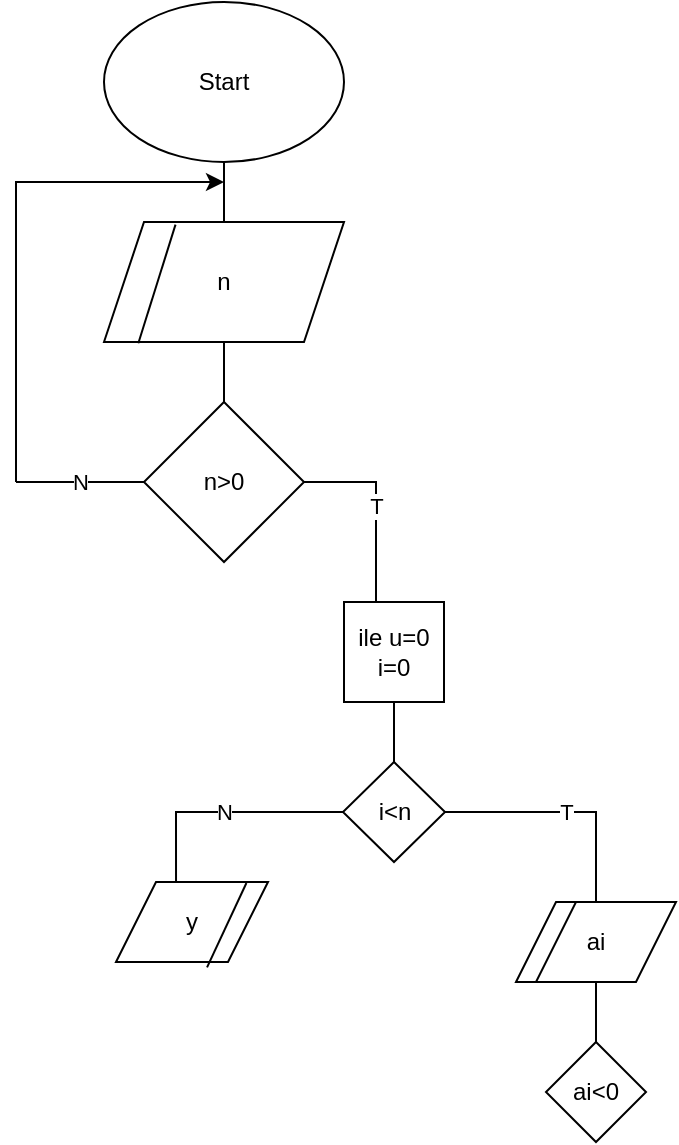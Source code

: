<mxfile version="21.0.2" type="device"><diagram name="Strona-1" id="quxq1jQO9VW5lNWUc72D"><mxGraphModel dx="957" dy="549" grid="1" gridSize="10" guides="1" tooltips="1" connect="1" arrows="1" fold="1" page="1" pageScale="1" pageWidth="827" pageHeight="1169" math="0" shadow="0"><root><mxCell id="0"/><mxCell id="1" parent="0"/><mxCell id="TdxbILTN6br_U339cijW-1" value="Start" style="ellipse;whiteSpace=wrap;html=1;" vertex="1" parent="1"><mxGeometry x="354" width="120" height="80" as="geometry"/></mxCell><mxCell id="TdxbILTN6br_U339cijW-2" value="y" style="shape=parallelogram;perimeter=parallelogramPerimeter;whiteSpace=wrap;html=1;fixedSize=1;" vertex="1" parent="1"><mxGeometry x="360" y="440" width="76" height="40" as="geometry"/></mxCell><mxCell id="TdxbILTN6br_U339cijW-3" value="" style="endArrow=none;html=1;rounded=0;exitX=0.599;exitY=1.068;exitDx=0;exitDy=0;exitPerimeter=0;entryX=0.858;entryY=0.013;entryDx=0;entryDy=0;entryPerimeter=0;" edge="1" parent="1" source="TdxbILTN6br_U339cijW-2" target="TdxbILTN6br_U339cijW-2"><mxGeometry width="50" height="50" relative="1" as="geometry"><mxPoint x="364" y="630" as="sourcePoint"/><mxPoint x="720" y="630" as="targetPoint"/></mxGeometry></mxCell><mxCell id="TdxbILTN6br_U339cijW-4" value="n" style="shape=parallelogram;perimeter=parallelogramPerimeter;whiteSpace=wrap;html=1;fixedSize=1;" vertex="1" parent="1"><mxGeometry x="354" y="110" width="120" height="60" as="geometry"/></mxCell><mxCell id="TdxbILTN6br_U339cijW-6" value="" style="endArrow=none;html=1;rounded=0;entryX=0.298;entryY=0.022;entryDx=0;entryDy=0;entryPerimeter=0;exitX=0.143;exitY=1.011;exitDx=0;exitDy=0;exitPerimeter=0;" edge="1" parent="1" source="TdxbILTN6br_U339cijW-4" target="TdxbILTN6br_U339cijW-4"><mxGeometry width="50" height="50" relative="1" as="geometry"><mxPoint x="410" y="340" as="sourcePoint"/><mxPoint x="424" y="278.5" as="targetPoint"/></mxGeometry></mxCell><mxCell id="TdxbILTN6br_U339cijW-7" value="n&amp;gt;0" style="rhombus;whiteSpace=wrap;html=1;" vertex="1" parent="1"><mxGeometry x="374" y="200" width="80" height="80" as="geometry"/></mxCell><mxCell id="TdxbILTN6br_U339cijW-11" value="" style="endArrow=none;html=1;rounded=0;exitX=0.5;exitY=0;exitDx=0;exitDy=0;entryX=0.5;entryY=1;entryDx=0;entryDy=0;" edge="1" parent="1" source="TdxbILTN6br_U339cijW-4" target="TdxbILTN6br_U339cijW-1"><mxGeometry width="50" height="50" relative="1" as="geometry"><mxPoint x="414" y="110" as="sourcePoint"/><mxPoint x="464" y="60" as="targetPoint"/></mxGeometry></mxCell><mxCell id="TdxbILTN6br_U339cijW-12" value="" style="endArrow=none;html=1;rounded=0;exitX=0.5;exitY=0;exitDx=0;exitDy=0;entryX=0.5;entryY=1;entryDx=0;entryDy=0;" edge="1" parent="1" source="TdxbILTN6br_U339cijW-7" target="TdxbILTN6br_U339cijW-4"><mxGeometry width="50" height="50" relative="1" as="geometry"><mxPoint x="414" y="200" as="sourcePoint"/><mxPoint x="510" y="180" as="targetPoint"/></mxGeometry></mxCell><mxCell id="TdxbILTN6br_U339cijW-14" value="" style="endArrow=classic;html=1;rounded=0;" edge="1" parent="1"><mxGeometry width="50" height="50" relative="1" as="geometry"><mxPoint x="310" y="150" as="sourcePoint"/><mxPoint x="414" y="90" as="targetPoint"/><Array as="points"><mxPoint x="310" y="90"/></Array></mxGeometry></mxCell><mxCell id="TdxbILTN6br_U339cijW-15" value="" style="endArrow=none;html=1;rounded=0;" edge="1" parent="1"><mxGeometry width="50" height="50" relative="1" as="geometry"><mxPoint x="310" y="240" as="sourcePoint"/><mxPoint x="310" y="140" as="targetPoint"/></mxGeometry></mxCell><mxCell id="TdxbILTN6br_U339cijW-16" value="N" style="endArrow=none;html=1;rounded=0;exitX=0;exitY=0.5;exitDx=0;exitDy=0;" edge="1" parent="1" source="TdxbILTN6br_U339cijW-7"><mxGeometry width="50" height="50" relative="1" as="geometry"><mxPoint x="260" y="290" as="sourcePoint"/><mxPoint x="310" y="240" as="targetPoint"/></mxGeometry></mxCell><mxCell id="TdxbILTN6br_U339cijW-18" value="T" style="endArrow=none;html=1;rounded=0;" edge="1" parent="1"><mxGeometry width="50" height="50" relative="1" as="geometry"><mxPoint x="454" y="240" as="sourcePoint"/><mxPoint x="490" y="300" as="targetPoint"/><Array as="points"><mxPoint x="490" y="240"/></Array></mxGeometry></mxCell><mxCell id="TdxbILTN6br_U339cijW-19" value="ile u=0&lt;br&gt;i=0" style="whiteSpace=wrap;html=1;aspect=fixed;" vertex="1" parent="1"><mxGeometry x="474" y="300" width="50" height="50" as="geometry"/></mxCell><mxCell id="TdxbILTN6br_U339cijW-20" value="i&amp;lt;n" style="rhombus;whiteSpace=wrap;html=1;" vertex="1" parent="1"><mxGeometry x="473.5" y="380" width="51" height="50" as="geometry"/></mxCell><mxCell id="TdxbILTN6br_U339cijW-21" value="" style="endArrow=none;html=1;rounded=0;entryX=0;entryY=0.5;entryDx=0;entryDy=0;" edge="1" parent="1" target="TdxbILTN6br_U339cijW-20"><mxGeometry width="50" height="50" relative="1" as="geometry"><mxPoint x="410" y="405" as="sourcePoint"/><mxPoint x="430" y="420" as="targetPoint"/></mxGeometry></mxCell><mxCell id="TdxbILTN6br_U339cijW-25" value="" style="endArrow=none;html=1;rounded=0;entryX=0.5;entryY=1;entryDx=0;entryDy=0;exitX=0.5;exitY=0;exitDx=0;exitDy=0;" edge="1" parent="1" source="TdxbILTN6br_U339cijW-20" target="TdxbILTN6br_U339cijW-19"><mxGeometry width="50" height="50" relative="1" as="geometry"><mxPoint x="500" y="380" as="sourcePoint"/><mxPoint x="550" y="330" as="targetPoint"/></mxGeometry></mxCell><mxCell id="TdxbILTN6br_U339cijW-30" value="N" style="endArrow=none;html=1;rounded=0;entryX=0;entryY=0.5;entryDx=0;entryDy=0;exitX=0.395;exitY=0;exitDx=0;exitDy=0;exitPerimeter=0;" edge="1" parent="1" source="TdxbILTN6br_U339cijW-2" target="TdxbILTN6br_U339cijW-20"><mxGeometry width="50" height="50" relative="1" as="geometry"><mxPoint x="220" y="410" as="sourcePoint"/><mxPoint x="380" y="410" as="targetPoint"/><Array as="points"><mxPoint x="390" y="405"/></Array></mxGeometry></mxCell><mxCell id="TdxbILTN6br_U339cijW-31" value="T" style="endArrow=none;html=1;rounded=0;exitX=1;exitY=0.5;exitDx=0;exitDy=0;" edge="1" parent="1" source="TdxbILTN6br_U339cijW-20"><mxGeometry width="50" height="50" relative="1" as="geometry"><mxPoint x="570" y="450" as="sourcePoint"/><mxPoint x="600" y="450" as="targetPoint"/><Array as="points"><mxPoint x="600" y="405"/></Array></mxGeometry></mxCell><mxCell id="TdxbILTN6br_U339cijW-32" value="ai" style="shape=parallelogram;perimeter=parallelogramPerimeter;whiteSpace=wrap;html=1;fixedSize=1;" vertex="1" parent="1"><mxGeometry x="560" y="450" width="80" height="40" as="geometry"/></mxCell><mxCell id="TdxbILTN6br_U339cijW-33" value="" style="endArrow=none;html=1;rounded=0;" edge="1" parent="1"><mxGeometry width="50" height="50" relative="1" as="geometry"><mxPoint x="570" y="490" as="sourcePoint"/><mxPoint x="590" y="450" as="targetPoint"/></mxGeometry></mxCell><mxCell id="TdxbILTN6br_U339cijW-34" value="ai&amp;lt;0" style="rhombus;whiteSpace=wrap;html=1;" vertex="1" parent="1"><mxGeometry x="575" y="520" width="50" height="50" as="geometry"/></mxCell><mxCell id="TdxbILTN6br_U339cijW-36" value="" style="endArrow=none;html=1;rounded=0;entryX=0.5;entryY=1;entryDx=0;entryDy=0;exitX=0.5;exitY=0;exitDx=0;exitDy=0;" edge="1" parent="1" source="TdxbILTN6br_U339cijW-34" target="TdxbILTN6br_U339cijW-32"><mxGeometry width="50" height="50" relative="1" as="geometry"><mxPoint x="630" y="520" as="sourcePoint"/><mxPoint x="650" y="470" as="targetPoint"/></mxGeometry></mxCell></root></mxGraphModel></diagram></mxfile>